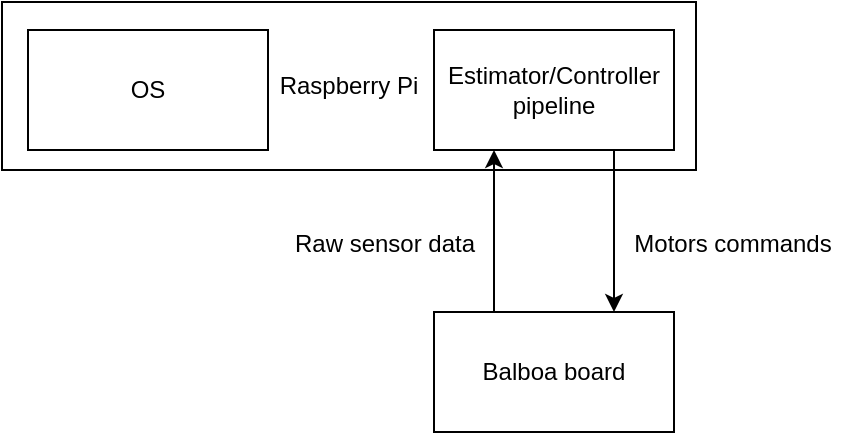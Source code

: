 <mxfile version="24.7.8">
  <diagram name="Page-1" id="GeMu5de2ThATLZaNIEGw">
    <mxGraphModel dx="703" dy="389" grid="0" gridSize="10" guides="1" tooltips="1" connect="1" arrows="1" fold="1" page="1" pageScale="1" pageWidth="850" pageHeight="1100" math="0" shadow="0">
      <root>
        <mxCell id="0" />
        <mxCell id="1" parent="0" />
        <mxCell id="5WoS6YAXuvY2vNMg1iPD-1" value="Raspberry Pi" style="rounded=0;whiteSpace=wrap;html=1;" vertex="1" parent="1">
          <mxGeometry x="138" y="496" width="347" height="84" as="geometry" />
        </mxCell>
        <mxCell id="5WoS6YAXuvY2vNMg1iPD-2" value="Balboa board" style="rounded=0;whiteSpace=wrap;html=1;" vertex="1" parent="1">
          <mxGeometry x="354" y="651" width="120" height="60" as="geometry" />
        </mxCell>
        <mxCell id="5WoS6YAXuvY2vNMg1iPD-4" value="&lt;div&gt;Estimator/Controller&lt;/div&gt;&lt;div&gt;pipeline&lt;br&gt;&lt;/div&gt;" style="rounded=0;whiteSpace=wrap;html=1;" vertex="1" parent="1">
          <mxGeometry x="354" y="510" width="120" height="60" as="geometry" />
        </mxCell>
        <mxCell id="5WoS6YAXuvY2vNMg1iPD-5" value="OS" style="rounded=0;whiteSpace=wrap;html=1;" vertex="1" parent="1">
          <mxGeometry x="151" y="510" width="120" height="60" as="geometry" />
        </mxCell>
        <mxCell id="5WoS6YAXuvY2vNMg1iPD-9" value="" style="endArrow=classic;html=1;rounded=0;exitX=0.25;exitY=0;exitDx=0;exitDy=0;entryX=0.25;entryY=1;entryDx=0;entryDy=0;" edge="1" parent="1" source="5WoS6YAXuvY2vNMg1iPD-2" target="5WoS6YAXuvY2vNMg1iPD-4">
          <mxGeometry width="50" height="50" relative="1" as="geometry">
            <mxPoint x="334" y="654" as="sourcePoint" />
            <mxPoint x="384" y="604" as="targetPoint" />
          </mxGeometry>
        </mxCell>
        <mxCell id="5WoS6YAXuvY2vNMg1iPD-10" value="" style="endArrow=classic;html=1;rounded=0;exitX=0.75;exitY=1;exitDx=0;exitDy=0;entryX=0.75;entryY=0;entryDx=0;entryDy=0;" edge="1" parent="1" source="5WoS6YAXuvY2vNMg1iPD-4" target="5WoS6YAXuvY2vNMg1iPD-2">
          <mxGeometry width="50" height="50" relative="1" as="geometry">
            <mxPoint x="334" y="654" as="sourcePoint" />
            <mxPoint x="384" y="604" as="targetPoint" />
          </mxGeometry>
        </mxCell>
        <mxCell id="5WoS6YAXuvY2vNMg1iPD-11" value="&lt;div&gt;Raw sensor data&lt;/div&gt;" style="text;html=1;align=center;verticalAlign=middle;resizable=0;points=[];autosize=1;strokeColor=none;fillColor=none;" vertex="1" parent="1">
          <mxGeometry x="275" y="604" width="108" height="26" as="geometry" />
        </mxCell>
        <mxCell id="5WoS6YAXuvY2vNMg1iPD-12" value="Motors commands" style="text;html=1;align=center;verticalAlign=middle;resizable=0;points=[];autosize=1;strokeColor=none;fillColor=none;" vertex="1" parent="1">
          <mxGeometry x="444" y="604" width="117" height="26" as="geometry" />
        </mxCell>
      </root>
    </mxGraphModel>
  </diagram>
</mxfile>
